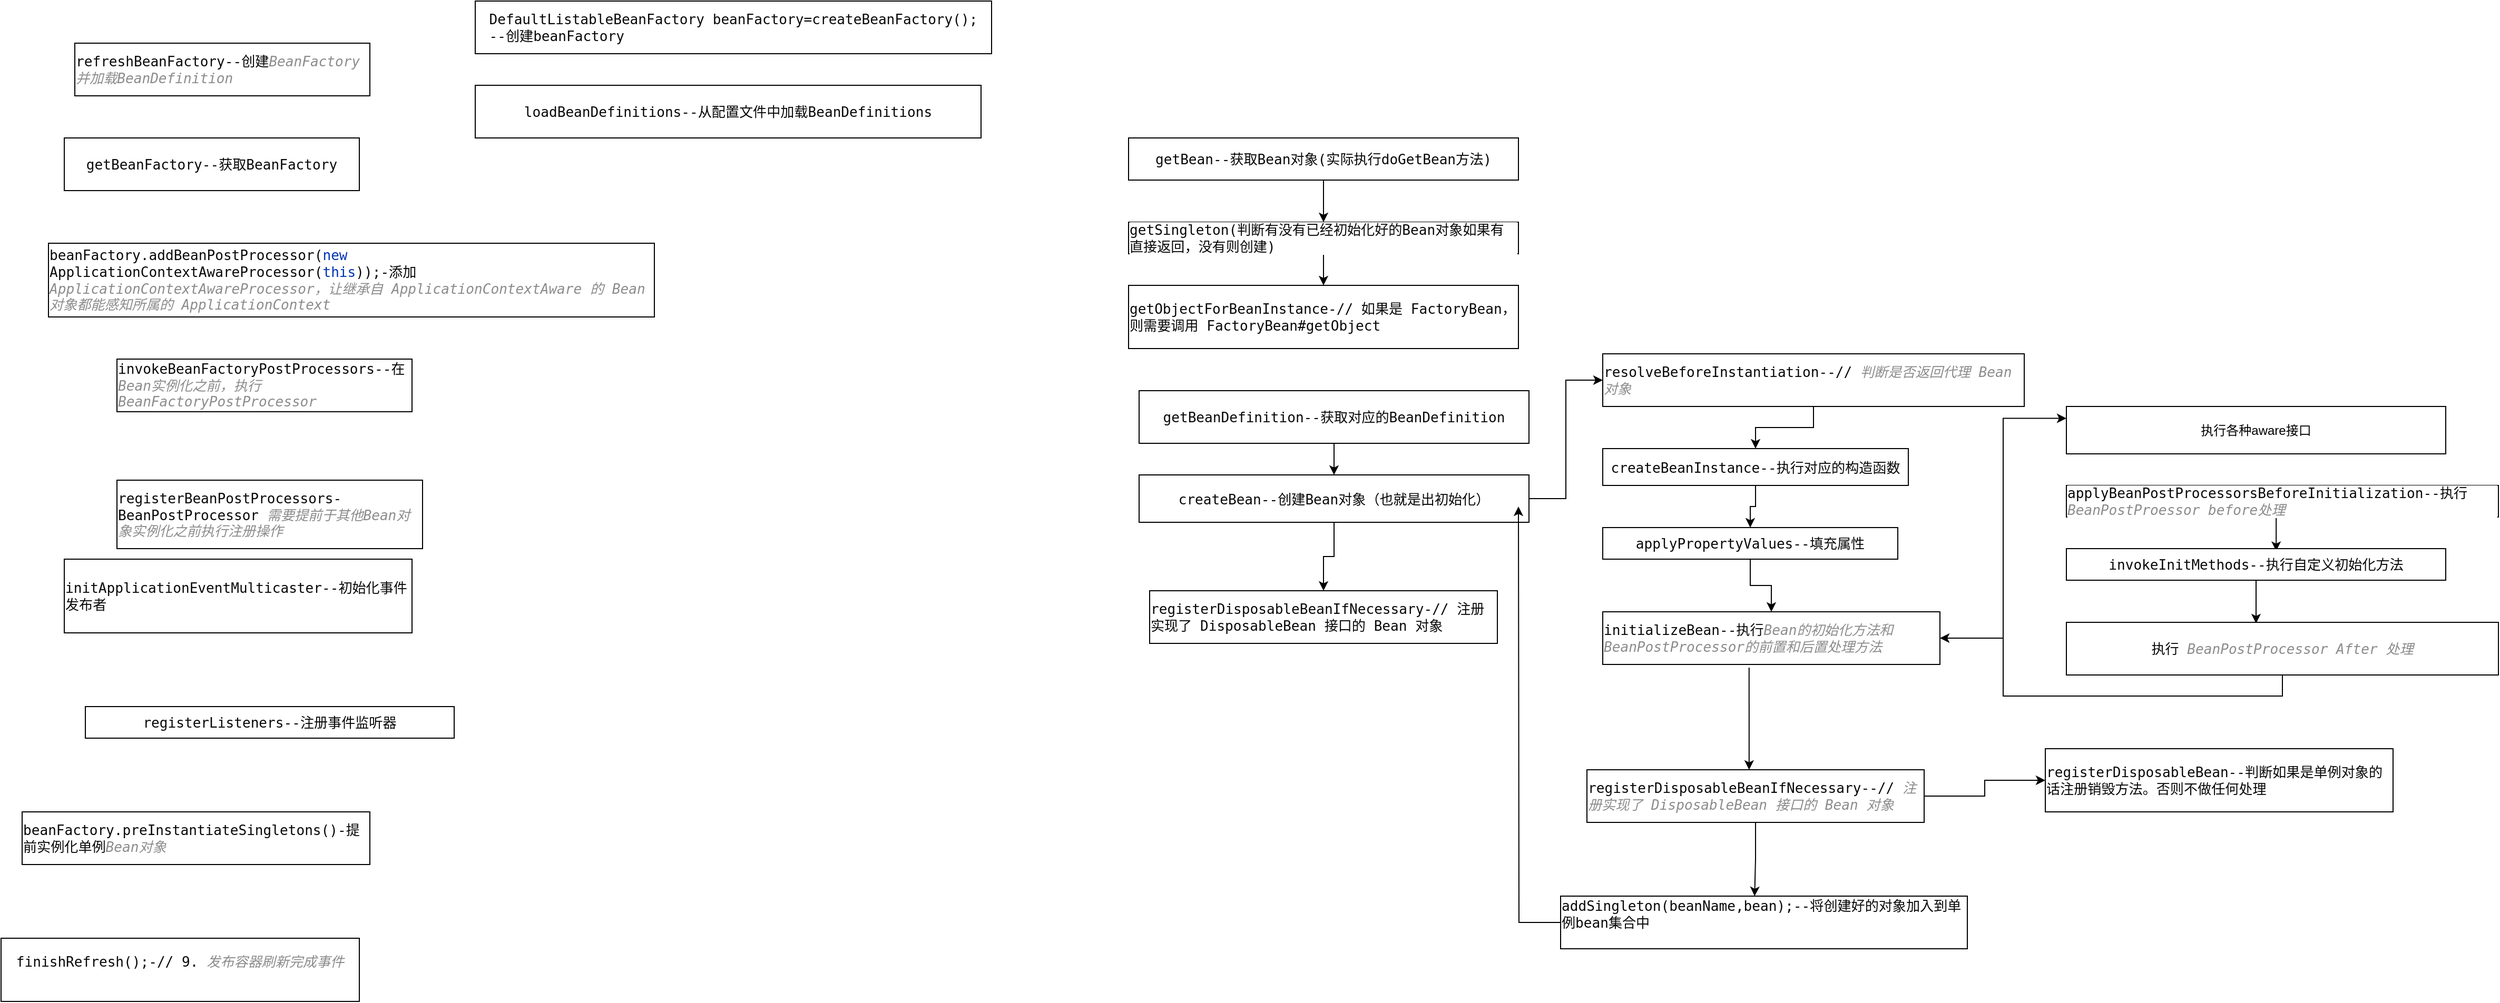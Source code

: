 <mxfile version="21.2.9" type="github">
  <diagram name="第 1 页" id="tl_70WMU_ywSamRCKmxg">
    <mxGraphModel dx="1026" dy="692" grid="1" gridSize="10" guides="1" tooltips="1" connect="1" arrows="1" fold="1" page="1" pageScale="1" pageWidth="827" pageHeight="1169" math="0" shadow="0">
      <root>
        <mxCell id="0" />
        <mxCell id="1" parent="0" />
        <mxCell id="CBpqHLBUXLJCD0rtvqB5-1" value="&lt;div style=&quot;text-align: start; background-color: rgb(255, 255, 255); color: rgb(8, 8, 8); font-family: &amp;quot;JetBrains Mono&amp;quot;, monospace; font-size: 9.8pt;&quot;&gt;refreshBeanFactory--创建&lt;span style=&quot;font-size: 9.8pt; color: rgb(140, 140, 140); font-style: italic;&quot;&gt;BeanFactory &lt;/span&gt;&lt;span style=&quot;font-family: Menlo-Regular, monospace; font-size: 9.8pt; color: rgb(140, 140, 140); font-style: italic;&quot;&gt;并加载&lt;/span&gt;&lt;span style=&quot;font-size: 9.8pt; color: rgb(140, 140, 140); font-style: italic;&quot;&gt;BeanDefinition&lt;/span&gt;&lt;/div&gt;" style="rounded=0;whiteSpace=wrap;html=1;" vertex="1" parent="1">
          <mxGeometry x="90" y="170" width="280" height="50" as="geometry" />
        </mxCell>
        <mxCell id="CBpqHLBUXLJCD0rtvqB5-2" value="&lt;div style=&quot;text-align: start; background-color: rgb(255, 255, 255); color: rgb(8, 8, 8); font-family: &amp;quot;JetBrains Mono&amp;quot;, monospace; font-size: 9.8pt;&quot;&gt;DefaultListableBeanFactory beanFactory=createBeanFactory();&lt;/div&gt;&lt;div style=&quot;text-align: start; background-color: rgb(255, 255, 255); color: rgb(8, 8, 8); font-family: &amp;quot;JetBrains Mono&amp;quot;, monospace; font-size: 9.8pt;&quot;&gt;--创建beanFactory&lt;/div&gt;" style="rounded=0;whiteSpace=wrap;html=1;" vertex="1" parent="1">
          <mxGeometry x="470" y="130" width="490" height="50" as="geometry" />
        </mxCell>
        <mxCell id="CBpqHLBUXLJCD0rtvqB5-3" value="&lt;div style=&quot;text-align: start; background-color: rgb(255, 255, 255); color: rgb(8, 8, 8); font-family: &amp;quot;JetBrains Mono&amp;quot;, monospace; font-size: 9.8pt;&quot;&gt;loadBeanDefinitions--从配置文件中加载BeanDefinitions&lt;/div&gt;" style="rounded=0;whiteSpace=wrap;html=1;" vertex="1" parent="1">
          <mxGeometry x="470" y="210" width="480" height="50" as="geometry" />
        </mxCell>
        <mxCell id="CBpqHLBUXLJCD0rtvqB5-4" value="&lt;div style=&quot;text-align: start; background-color: rgb(255, 255, 255); color: rgb(8, 8, 8); font-family: &amp;quot;JetBrains Mono&amp;quot;, monospace; font-size: 9.8pt;&quot;&gt;getBeanFactory--获取BeanFactory&lt;/div&gt;" style="rounded=0;whiteSpace=wrap;html=1;" vertex="1" parent="1">
          <mxGeometry x="80" y="260" width="280" height="50" as="geometry" />
        </mxCell>
        <mxCell id="CBpqHLBUXLJCD0rtvqB5-5" value="&lt;div style=&quot;text-align: start; background-color: rgb(255, 255, 255); color: rgb(8, 8, 8); font-family: &amp;quot;JetBrains Mono&amp;quot;, monospace; font-size: 9.8pt;&quot;&gt;invokeBeanFactoryPostProcessors--在&lt;span style=&quot;font-size: 9.8pt; color: rgb(140, 140, 140); font-style: italic;&quot;&gt;Bean&lt;/span&gt;&lt;span style=&quot;font-family: Menlo-Regular, monospace; font-size: 9.8pt; color: rgb(140, 140, 140); font-style: italic;&quot;&gt;实例化之前，执行&lt;/span&gt;&lt;span style=&quot;font-size: 9.8pt; color: rgb(140, 140, 140); font-style: italic;&quot;&gt;BeanFactoryPostProcessor &lt;/span&gt;&lt;/div&gt;" style="rounded=0;whiteSpace=wrap;html=1;" vertex="1" parent="1">
          <mxGeometry x="130" y="470" width="280" height="50" as="geometry" />
        </mxCell>
        <mxCell id="CBpqHLBUXLJCD0rtvqB5-6" value="&lt;div style=&quot;text-align: start; background-color: rgb(255, 255, 255); color: rgb(8, 8, 8); font-family: &amp;quot;JetBrains Mono&amp;quot;, monospace; font-size: 9.8pt;&quot;&gt;registerBeanPostProcessors-BeanPostProcessor &lt;span style=&quot;font-size: 9.8pt; color: rgb(140, 140, 140); font-style: italic; font-family: Menlo-Regular, monospace;&quot;&gt;需要提前于其他&lt;/span&gt;&lt;span style=&quot;font-size: 9.8pt; color: rgb(140, 140, 140); font-style: italic;&quot;&gt;Bean&lt;/span&gt;&lt;span style=&quot;font-size: 9.8pt; color: rgb(140, 140, 140); font-style: italic; font-family: Menlo-Regular, monospace;&quot;&gt;对象实例化之前执行注册操作&lt;/span&gt;&lt;/div&gt;" style="rounded=0;whiteSpace=wrap;html=1;" vertex="1" parent="1">
          <mxGeometry x="130" y="585" width="290" height="65" as="geometry" />
        </mxCell>
        <mxCell id="CBpqHLBUXLJCD0rtvqB5-7" value="&lt;div style=&quot;text-align: start; background-color: rgb(255, 255, 255); color: rgb(8, 8, 8); font-family: &amp;quot;JetBrains Mono&amp;quot;, monospace; font-size: 9.8pt;&quot;&gt;beanFactory.preInstantiateSingletons()-提前实例化单例&lt;span style=&quot;font-size: 9.8pt; color: rgb(140, 140, 140); font-style: italic;&quot;&gt;Bean&lt;/span&gt;&lt;span style=&quot;font-family: Menlo-Regular, monospace; font-size: 9.8pt; color: rgb(140, 140, 140); font-style: italic;&quot;&gt;对象&lt;/span&gt;&lt;/div&gt;" style="rounded=0;whiteSpace=wrap;html=1;" vertex="1" parent="1">
          <mxGeometry x="40" y="900" width="330" height="50" as="geometry" />
        </mxCell>
        <mxCell id="CBpqHLBUXLJCD0rtvqB5-20" style="edgeStyle=orthogonalEdgeStyle;rounded=0;orthogonalLoop=1;jettySize=auto;html=1;exitX=0.5;exitY=1;exitDx=0;exitDy=0;" edge="1" parent="1" source="CBpqHLBUXLJCD0rtvqB5-8" target="CBpqHLBUXLJCD0rtvqB5-9">
          <mxGeometry relative="1" as="geometry" />
        </mxCell>
        <mxCell id="CBpqHLBUXLJCD0rtvqB5-8" value="&lt;div style=&quot;text-align: start; background-color: rgb(255, 255, 255); color: rgb(8, 8, 8); font-family: &amp;quot;JetBrains Mono&amp;quot;, monospace; font-size: 9.8pt;&quot;&gt;getBean--获取Bean对象(实际执行doGetBean方法&lt;span style=&quot;font-size: 9.8pt;&quot;&gt;)&lt;/span&gt;&lt;/div&gt;" style="rounded=0;whiteSpace=wrap;html=1;" vertex="1" parent="1">
          <mxGeometry x="1090" y="260" width="370" height="40" as="geometry" />
        </mxCell>
        <mxCell id="CBpqHLBUXLJCD0rtvqB5-37" style="edgeStyle=orthogonalEdgeStyle;rounded=0;orthogonalLoop=1;jettySize=auto;html=1;exitX=0.5;exitY=1;exitDx=0;exitDy=0;entryX=0.5;entryY=0;entryDx=0;entryDy=0;" edge="1" parent="1" source="CBpqHLBUXLJCD0rtvqB5-9" target="CBpqHLBUXLJCD0rtvqB5-36">
          <mxGeometry relative="1" as="geometry" />
        </mxCell>
        <mxCell id="CBpqHLBUXLJCD0rtvqB5-9" value="&lt;div style=&quot;text-align: start; background-color: rgb(255, 255, 255); color: rgb(8, 8, 8); font-family: &amp;quot;JetBrains Mono&amp;quot;, monospace; font-size: 9.8pt;&quot;&gt;getSingleton(判断有没有已经初始化好的Bean对象如果有直接返回，没有则创建)&lt;/div&gt;" style="rounded=0;whiteSpace=wrap;html=1;" vertex="1" parent="1">
          <mxGeometry x="1090" y="340" width="370" height="30" as="geometry" />
        </mxCell>
        <mxCell id="CBpqHLBUXLJCD0rtvqB5-22" style="edgeStyle=orthogonalEdgeStyle;rounded=0;orthogonalLoop=1;jettySize=auto;html=1;exitX=0.5;exitY=1;exitDx=0;exitDy=0;entryX=0.5;entryY=0;entryDx=0;entryDy=0;" edge="1" parent="1" source="CBpqHLBUXLJCD0rtvqB5-10" target="CBpqHLBUXLJCD0rtvqB5-11">
          <mxGeometry relative="1" as="geometry" />
        </mxCell>
        <mxCell id="CBpqHLBUXLJCD0rtvqB5-10" value="&lt;div style=&quot;text-align: start; background-color: rgb(255, 255, 255); color: rgb(8, 8, 8); font-family: &amp;quot;JetBrains Mono&amp;quot;, monospace; font-size: 9.8pt;&quot;&gt;getBeanDefinition--获取对应的BeanDefinition&lt;/div&gt;" style="rounded=0;whiteSpace=wrap;html=1;" vertex="1" parent="1">
          <mxGeometry x="1100" y="500" width="370" height="50" as="geometry" />
        </mxCell>
        <mxCell id="CBpqHLBUXLJCD0rtvqB5-23" style="edgeStyle=orthogonalEdgeStyle;rounded=0;orthogonalLoop=1;jettySize=auto;html=1;exitX=0.5;exitY=1;exitDx=0;exitDy=0;" edge="1" parent="1" source="CBpqHLBUXLJCD0rtvqB5-11" target="CBpqHLBUXLJCD0rtvqB5-19">
          <mxGeometry relative="1" as="geometry" />
        </mxCell>
        <mxCell id="CBpqHLBUXLJCD0rtvqB5-24" style="edgeStyle=orthogonalEdgeStyle;rounded=0;orthogonalLoop=1;jettySize=auto;html=1;exitX=1;exitY=0.5;exitDx=0;exitDy=0;entryX=0;entryY=0.5;entryDx=0;entryDy=0;" edge="1" parent="1" source="CBpqHLBUXLJCD0rtvqB5-11" target="CBpqHLBUXLJCD0rtvqB5-48">
          <mxGeometry relative="1" as="geometry" />
        </mxCell>
        <mxCell id="CBpqHLBUXLJCD0rtvqB5-11" value="&lt;div style=&quot;text-align: start; background-color: rgb(255, 255, 255); color: rgb(8, 8, 8); font-family: &amp;quot;JetBrains Mono&amp;quot;, monospace; font-size: 9.8pt;&quot;&gt;createBean--创建Bean对象（也就是出初始化）&lt;/div&gt;" style="rounded=0;whiteSpace=wrap;html=1;" vertex="1" parent="1">
          <mxGeometry x="1100" y="580" width="370" height="45" as="geometry" />
        </mxCell>
        <mxCell id="CBpqHLBUXLJCD0rtvqB5-25" style="edgeStyle=orthogonalEdgeStyle;rounded=0;orthogonalLoop=1;jettySize=auto;html=1;exitX=0.5;exitY=1;exitDx=0;exitDy=0;entryX=0.5;entryY=0;entryDx=0;entryDy=0;" edge="1" parent="1" source="CBpqHLBUXLJCD0rtvqB5-12" target="CBpqHLBUXLJCD0rtvqB5-13">
          <mxGeometry relative="1" as="geometry" />
        </mxCell>
        <mxCell id="CBpqHLBUXLJCD0rtvqB5-12" value="&lt;div style=&quot;text-align: start; background-color: rgb(255, 255, 255); color: rgb(8, 8, 8); font-family: &amp;quot;JetBrains Mono&amp;quot;, monospace; font-size: 9.8pt;&quot;&gt;createBeanInstance--执行对应的构造函数&lt;/div&gt;" style="rounded=0;whiteSpace=wrap;html=1;" vertex="1" parent="1">
          <mxGeometry x="1540" y="555" width="290" height="35" as="geometry" />
        </mxCell>
        <mxCell id="CBpqHLBUXLJCD0rtvqB5-26" style="edgeStyle=orthogonalEdgeStyle;rounded=0;orthogonalLoop=1;jettySize=auto;html=1;exitX=0.5;exitY=1;exitDx=0;exitDy=0;" edge="1" parent="1" source="CBpqHLBUXLJCD0rtvqB5-13" target="CBpqHLBUXLJCD0rtvqB5-14">
          <mxGeometry relative="1" as="geometry" />
        </mxCell>
        <mxCell id="CBpqHLBUXLJCD0rtvqB5-13" value="&lt;div style=&quot;text-align: start; background-color: rgb(255, 255, 255); color: rgb(8, 8, 8); font-family: &amp;quot;JetBrains Mono&amp;quot;, monospace; font-size: 9.8pt;&quot;&gt;applyPropertyValues--填充属性&lt;/div&gt;" style="rounded=0;whiteSpace=wrap;html=1;" vertex="1" parent="1">
          <mxGeometry x="1540" y="630" width="280" height="30" as="geometry" />
        </mxCell>
        <mxCell id="CBpqHLBUXLJCD0rtvqB5-30" style="edgeStyle=orthogonalEdgeStyle;rounded=0;orthogonalLoop=1;jettySize=auto;html=1;exitX=1;exitY=0.5;exitDx=0;exitDy=0;entryX=0;entryY=0.25;entryDx=0;entryDy=0;" edge="1" parent="1" source="CBpqHLBUXLJCD0rtvqB5-14" target="CBpqHLBUXLJCD0rtvqB5-34">
          <mxGeometry relative="1" as="geometry" />
        </mxCell>
        <mxCell id="CBpqHLBUXLJCD0rtvqB5-39" style="edgeStyle=orthogonalEdgeStyle;rounded=0;orthogonalLoop=1;jettySize=auto;html=1;exitX=0.434;exitY=1.06;exitDx=0;exitDy=0;entryX=0.481;entryY=0;entryDx=0;entryDy=0;entryPerimeter=0;exitPerimeter=0;" edge="1" parent="1" source="CBpqHLBUXLJCD0rtvqB5-14" target="CBpqHLBUXLJCD0rtvqB5-38">
          <mxGeometry relative="1" as="geometry" />
        </mxCell>
        <mxCell id="CBpqHLBUXLJCD0rtvqB5-14" value="&lt;div style=&quot;text-align: start; background-color: rgb(255, 255, 255); color: rgb(8, 8, 8); font-family: Menlo-Regular, monospace; font-size: 9.8pt;&quot;&gt;initializeBean--执行&lt;span style=&quot;color: rgb(140, 140, 140); font-style: italic; font-family: &amp;quot;JetBrains Mono&amp;quot;, monospace;&quot;&gt;Bean&lt;/span&gt;&lt;span style=&quot;color: rgb(140, 140, 140); font-style: italic;&quot;&gt;的初始化方法和&lt;/span&gt;&lt;span style=&quot;color: rgb(140, 140, 140); font-style: italic; font-family: &amp;quot;JetBrains Mono&amp;quot;, monospace;&quot;&gt;BeanPostProcessor&lt;/span&gt;&lt;span style=&quot;color: rgb(140, 140, 140); font-style: italic;&quot;&gt;的前置和后置处理方法&lt;/span&gt;&lt;/div&gt;" style="rounded=0;whiteSpace=wrap;html=1;" vertex="1" parent="1">
          <mxGeometry x="1540" y="710" width="320" height="50" as="geometry" />
        </mxCell>
        <mxCell id="CBpqHLBUXLJCD0rtvqB5-31" style="edgeStyle=orthogonalEdgeStyle;rounded=0;orthogonalLoop=1;jettySize=auto;html=1;exitX=0.5;exitY=1;exitDx=0;exitDy=0;entryX=0.553;entryY=0.075;entryDx=0;entryDy=0;entryPerimeter=0;" edge="1" parent="1" source="CBpqHLBUXLJCD0rtvqB5-15" target="CBpqHLBUXLJCD0rtvqB5-16">
          <mxGeometry relative="1" as="geometry" />
        </mxCell>
        <mxCell id="CBpqHLBUXLJCD0rtvqB5-15" value="&lt;div style=&quot;text-align: start; background-color: rgb(255, 255, 255); color: rgb(8, 8, 8); font-family: &amp;quot;JetBrains Mono&amp;quot;, monospace; font-size: 9.8pt;&quot;&gt;applyBeanPostProcessorsBeforeInitialization--执行&lt;span style=&quot;font-size: 9.8pt; color: rgb(140, 140, 140); font-style: italic;&quot;&gt;BeanPostProessor before&lt;/span&gt;&lt;span style=&quot;font-family: Menlo-Regular, monospace; font-size: 9.8pt; color: rgb(140, 140, 140); font-style: italic;&quot;&gt;处理&lt;/span&gt;&lt;/div&gt;" style="rounded=0;whiteSpace=wrap;html=1;" vertex="1" parent="1">
          <mxGeometry x="1980" y="590" width="410" height="30" as="geometry" />
        </mxCell>
        <mxCell id="CBpqHLBUXLJCD0rtvqB5-32" style="edgeStyle=orthogonalEdgeStyle;rounded=0;orthogonalLoop=1;jettySize=auto;html=1;exitX=0.5;exitY=1;exitDx=0;exitDy=0;entryX=0.439;entryY=0.02;entryDx=0;entryDy=0;entryPerimeter=0;" edge="1" parent="1" source="CBpqHLBUXLJCD0rtvqB5-16" target="CBpqHLBUXLJCD0rtvqB5-17">
          <mxGeometry relative="1" as="geometry" />
        </mxCell>
        <mxCell id="CBpqHLBUXLJCD0rtvqB5-16" value="&lt;div style=&quot;text-align: start; background-color: rgb(255, 255, 255); color: rgb(8, 8, 8); font-family: &amp;quot;JetBrains Mono&amp;quot;, monospace; font-size: 9.8pt;&quot;&gt;invokeInitMethods--执行自定义初始化方法&lt;/div&gt;" style="rounded=0;whiteSpace=wrap;html=1;" vertex="1" parent="1">
          <mxGeometry x="1980" y="650" width="360" height="30" as="geometry" />
        </mxCell>
        <mxCell id="CBpqHLBUXLJCD0rtvqB5-33" style="edgeStyle=orthogonalEdgeStyle;rounded=0;orthogonalLoop=1;jettySize=auto;html=1;exitX=0.5;exitY=1;exitDx=0;exitDy=0;entryX=1;entryY=0.5;entryDx=0;entryDy=0;" edge="1" parent="1" source="CBpqHLBUXLJCD0rtvqB5-17" target="CBpqHLBUXLJCD0rtvqB5-14">
          <mxGeometry relative="1" as="geometry" />
        </mxCell>
        <mxCell id="CBpqHLBUXLJCD0rtvqB5-17" value="&lt;div style=&quot;text-align: start; background-color: rgb(255, 255, 255); color: rgb(8, 8, 8); font-family: Menlo-Regular, monospace; font-size: 9.8pt;&quot;&gt;执行&lt;span style=&quot;color: rgb(140, 140, 140); font-style: italic; font-family: &amp;quot;JetBrains Mono&amp;quot;, monospace;&quot;&gt; BeanPostProcessor After &lt;/span&gt;&lt;span style=&quot;color: rgb(140, 140, 140); font-style: italic;&quot;&gt;处理&lt;/span&gt;&lt;/div&gt;" style="rounded=0;whiteSpace=wrap;html=1;" vertex="1" parent="1">
          <mxGeometry x="1980" y="720" width="410" height="50" as="geometry" />
        </mxCell>
        <mxCell id="CBpqHLBUXLJCD0rtvqB5-28" style="edgeStyle=orthogonalEdgeStyle;rounded=0;orthogonalLoop=1;jettySize=auto;html=1;exitX=0;exitY=0.5;exitDx=0;exitDy=0;" edge="1" parent="1" source="CBpqHLBUXLJCD0rtvqB5-18">
          <mxGeometry relative="1" as="geometry">
            <mxPoint x="1460" y="610" as="targetPoint" />
          </mxGeometry>
        </mxCell>
        <mxCell id="CBpqHLBUXLJCD0rtvqB5-18" value="&lt;div style=&quot;text-align: start; background-color: rgb(255, 255, 255); color: rgb(8, 8, 8); font-family: &amp;quot;JetBrains Mono&amp;quot;, monospace; font-size: 9.8pt;&quot;&gt;addSingleton(beanName,bean);--将创建好的对象加入到单例bean集合中&lt;/div&gt;&lt;div style=&quot;text-align: start; background-color: rgb(255, 255, 255); color: rgb(8, 8, 8); font-family: &amp;quot;JetBrains Mono&amp;quot;, monospace; font-size: 9.8pt;&quot;&gt;&lt;br&gt;&lt;/div&gt;" style="rounded=0;whiteSpace=wrap;html=1;" vertex="1" parent="1">
          <mxGeometry x="1500" y="980" width="386" height="50" as="geometry" />
        </mxCell>
        <mxCell id="CBpqHLBUXLJCD0rtvqB5-19" value="&lt;div style=&quot;text-align: start; background-color: rgb(255, 255, 255); color: rgb(8, 8, 8); font-family: &amp;quot;JetBrains Mono&amp;quot;, monospace; font-size: 9.8pt;&quot;&gt;registerDisposableBeanIfNecessary-// 注册实现了 DisposableBean 接口的 Bean 对象&lt;/div&gt;" style="rounded=0;whiteSpace=wrap;html=1;" vertex="1" parent="1">
          <mxGeometry x="1110" y="690" width="330" height="50" as="geometry" />
        </mxCell>
        <mxCell id="CBpqHLBUXLJCD0rtvqB5-34" value="执行各种aware接口" style="rounded=0;whiteSpace=wrap;html=1;" vertex="1" parent="1">
          <mxGeometry x="1980" y="515" width="360" height="45" as="geometry" />
        </mxCell>
        <mxCell id="CBpqHLBUXLJCD0rtvqB5-35" value="&lt;div style=&quot;text-align: start; background-color: rgb(255, 255, 255); color: rgb(8, 8, 8); font-family: &amp;quot;JetBrains Mono&amp;quot;, monospace; font-size: 9.8pt;&quot;&gt;beanFactory.addBeanPostProcessor(&lt;span style=&quot;color: rgb(0, 51, 179);&quot;&gt;new &lt;/span&gt;ApplicationContextAwareProcessor(&lt;span style=&quot;color: rgb(0, 51, 179);&quot;&gt;this&lt;/span&gt;));-添加&lt;span style=&quot;font-size: 9.8pt; color: rgb(140, 140, 140); font-style: italic;&quot;&gt; ApplicationContextAwareProcessor&lt;/span&gt;&lt;span style=&quot;font-family: Menlo-Regular, monospace; font-size: 9.8pt; color: rgb(140, 140, 140); font-style: italic;&quot;&gt;，让继承自&lt;/span&gt;&lt;span style=&quot;font-size: 9.8pt; color: rgb(140, 140, 140); font-style: italic;&quot;&gt; ApplicationContextAware &lt;/span&gt;&lt;span style=&quot;font-family: Menlo-Regular, monospace; font-size: 9.8pt; color: rgb(140, 140, 140); font-style: italic;&quot;&gt;的&lt;/span&gt;&lt;span style=&quot;font-size: 9.8pt; color: rgb(140, 140, 140); font-style: italic;&quot;&gt; Bean &lt;/span&gt;&lt;span style=&quot;font-family: Menlo-Regular, monospace; font-size: 9.8pt; color: rgb(140, 140, 140); font-style: italic;&quot;&gt;对象都能感知所属的&lt;/span&gt;&lt;span style=&quot;font-size: 9.8pt; color: rgb(140, 140, 140); font-style: italic;&quot;&gt; ApplicationContext&lt;/span&gt;&lt;/div&gt;" style="rounded=0;whiteSpace=wrap;html=1;" vertex="1" parent="1">
          <mxGeometry x="65" y="360" width="575" height="70" as="geometry" />
        </mxCell>
        <mxCell id="CBpqHLBUXLJCD0rtvqB5-36" value="&lt;div style=&quot;text-align: start; background-color: rgb(255, 255, 255); color: rgb(8, 8, 8); font-family: &amp;quot;JetBrains Mono&amp;quot;, monospace; font-size: 9.8pt;&quot;&gt;getObjectForBeanInstance-// 如果是 FactoryBean，则需要调用 FactoryBean#getObject&lt;/div&gt;" style="rounded=0;whiteSpace=wrap;html=1;" vertex="1" parent="1">
          <mxGeometry x="1090" y="400" width="370" height="60" as="geometry" />
        </mxCell>
        <mxCell id="CBpqHLBUXLJCD0rtvqB5-40" style="edgeStyle=orthogonalEdgeStyle;rounded=0;orthogonalLoop=1;jettySize=auto;html=1;exitX=0.5;exitY=1;exitDx=0;exitDy=0;entryX=0.477;entryY=0;entryDx=0;entryDy=0;entryPerimeter=0;" edge="1" parent="1" source="CBpqHLBUXLJCD0rtvqB5-38" target="CBpqHLBUXLJCD0rtvqB5-18">
          <mxGeometry relative="1" as="geometry" />
        </mxCell>
        <mxCell id="CBpqHLBUXLJCD0rtvqB5-42" style="edgeStyle=orthogonalEdgeStyle;rounded=0;orthogonalLoop=1;jettySize=auto;html=1;exitX=1;exitY=0.5;exitDx=0;exitDy=0;" edge="1" parent="1" source="CBpqHLBUXLJCD0rtvqB5-38" target="CBpqHLBUXLJCD0rtvqB5-41">
          <mxGeometry relative="1" as="geometry" />
        </mxCell>
        <mxCell id="CBpqHLBUXLJCD0rtvqB5-38" value="&lt;div style=&quot;text-align: start; background-color: rgb(255, 255, 255); color: rgb(8, 8, 8); font-family: &amp;quot;JetBrains Mono&amp;quot;, monospace; font-size: 9.8pt;&quot;&gt;registerDisposableBeanIfNecessary--// &lt;span style=&quot;font-size: 9.8pt; color: rgb(140, 140, 140); font-style: italic; font-family: Menlo-Regular, monospace;&quot;&gt;注册实现了&lt;/span&gt;&lt;span style=&quot;font-size: 9.8pt; color: rgb(140, 140, 140); font-style: italic;&quot;&gt; DisposableBean &lt;/span&gt;&lt;span style=&quot;font-size: 9.8pt; color: rgb(140, 140, 140); font-style: italic; font-family: Menlo-Regular, monospace;&quot;&gt;接口的&lt;/span&gt;&lt;span style=&quot;font-size: 9.8pt; color: rgb(140, 140, 140); font-style: italic;&quot;&gt; Bean &lt;/span&gt;&lt;span style=&quot;font-size: 9.8pt; color: rgb(140, 140, 140); font-style: italic; font-family: Menlo-Regular, monospace;&quot;&gt;对象&lt;/span&gt;&lt;/div&gt;" style="rounded=0;whiteSpace=wrap;html=1;" vertex="1" parent="1">
          <mxGeometry x="1525" y="860" width="320" height="50" as="geometry" />
        </mxCell>
        <mxCell id="CBpqHLBUXLJCD0rtvqB5-41" value="&lt;div style=&quot;text-align: start; background-color: rgb(255, 255, 255); color: rgb(8, 8, 8); font-family: &amp;quot;JetBrains Mono&amp;quot;, monospace; font-size: 9.8pt;&quot;&gt;registerDisposableBean--判断如果是单例对象的话注册销毁方法。否则不做任何处理&lt;/div&gt;" style="rounded=0;whiteSpace=wrap;html=1;" vertex="1" parent="1">
          <mxGeometry x="1960" y="840" width="330" height="60" as="geometry" />
        </mxCell>
        <mxCell id="CBpqHLBUXLJCD0rtvqB5-43" value="&lt;div style=&quot;text-align: start; background-color: rgb(255, 255, 255); color: rgb(8, 8, 8); font-family: &amp;quot;JetBrains Mono&amp;quot;, monospace; font-size: 9.8pt;&quot;&gt;initApplicationEventMulticaster--初始化事件发布者&lt;/div&gt;" style="rounded=0;whiteSpace=wrap;html=1;" vertex="1" parent="1">
          <mxGeometry x="80" y="660" width="330" height="70" as="geometry" />
        </mxCell>
        <mxCell id="CBpqHLBUXLJCD0rtvqB5-44" value="&lt;div style=&quot;text-align: start; background-color: rgb(255, 255, 255); color: rgb(8, 8, 8); font-family: &amp;quot;JetBrains Mono&amp;quot;, monospace; font-size: 9.8pt;&quot;&gt;registerListeners--注册事件监听器&lt;/div&gt;" style="rounded=0;whiteSpace=wrap;html=1;" vertex="1" parent="1">
          <mxGeometry x="100" y="800" width="350" height="30" as="geometry" />
        </mxCell>
        <mxCell id="CBpqHLBUXLJCD0rtvqB5-45" value="&lt;div style=&quot;text-align: start; background-color: rgb(255, 255, 255); color: rgb(8, 8, 8); font-family: &amp;quot;JetBrains Mono&amp;quot;, monospace; font-size: 9.8pt;&quot;&gt;finishRefresh();-// 9. &lt;span style=&quot;font-size: 9.8pt; color: rgb(140, 140, 140); font-style: italic; font-family: Menlo-Regular, monospace;&quot;&gt;发布容器刷新完成事件&lt;/span&gt;&lt;/div&gt;&lt;div style=&quot;text-align: start; background-color: rgb(255, 255, 255); color: rgb(8, 8, 8); font-family: &amp;quot;JetBrains Mono&amp;quot;, monospace; font-size: 9.8pt;&quot;&gt;&lt;span style=&quot;color: rgb(140, 140, 140); font-style: italic; font-family: Menlo-Regular, monospace;&quot;&gt;&lt;br&gt;&lt;/span&gt;&lt;/div&gt;" style="rounded=0;whiteSpace=wrap;html=1;" vertex="1" parent="1">
          <mxGeometry x="20" y="1020" width="340" height="60" as="geometry" />
        </mxCell>
        <mxCell id="CBpqHLBUXLJCD0rtvqB5-50" style="edgeStyle=orthogonalEdgeStyle;rounded=0;orthogonalLoop=1;jettySize=auto;html=1;exitX=0.5;exitY=1;exitDx=0;exitDy=0;entryX=0.5;entryY=0;entryDx=0;entryDy=0;" edge="1" parent="1" source="CBpqHLBUXLJCD0rtvqB5-48" target="CBpqHLBUXLJCD0rtvqB5-12">
          <mxGeometry relative="1" as="geometry" />
        </mxCell>
        <mxCell id="CBpqHLBUXLJCD0rtvqB5-48" value="&lt;div style=&quot;text-align: start; background-color: rgb(255, 255, 255); color: rgb(8, 8, 8); font-family: &amp;quot;JetBrains Mono&amp;quot;, monospace; font-size: 9.8pt;&quot;&gt;resolveBeforeInstantiation--// &lt;span style=&quot;font-size: 9.8pt; color: rgb(140, 140, 140); font-style: italic; font-family: Menlo-Regular, monospace;&quot;&gt;判断是否返回代理&lt;/span&gt;&lt;span style=&quot;font-size: 9.8pt; color: rgb(140, 140, 140); font-style: italic;&quot;&gt; Bean &lt;/span&gt;&lt;span style=&quot;font-size: 9.8pt; color: rgb(140, 140, 140); font-style: italic; font-family: Menlo-Regular, monospace;&quot;&gt;对象&lt;/span&gt;&lt;/div&gt;" style="rounded=0;whiteSpace=wrap;html=1;" vertex="1" parent="1">
          <mxGeometry x="1540" y="465" width="400" height="50" as="geometry" />
        </mxCell>
      </root>
    </mxGraphModel>
  </diagram>
</mxfile>
